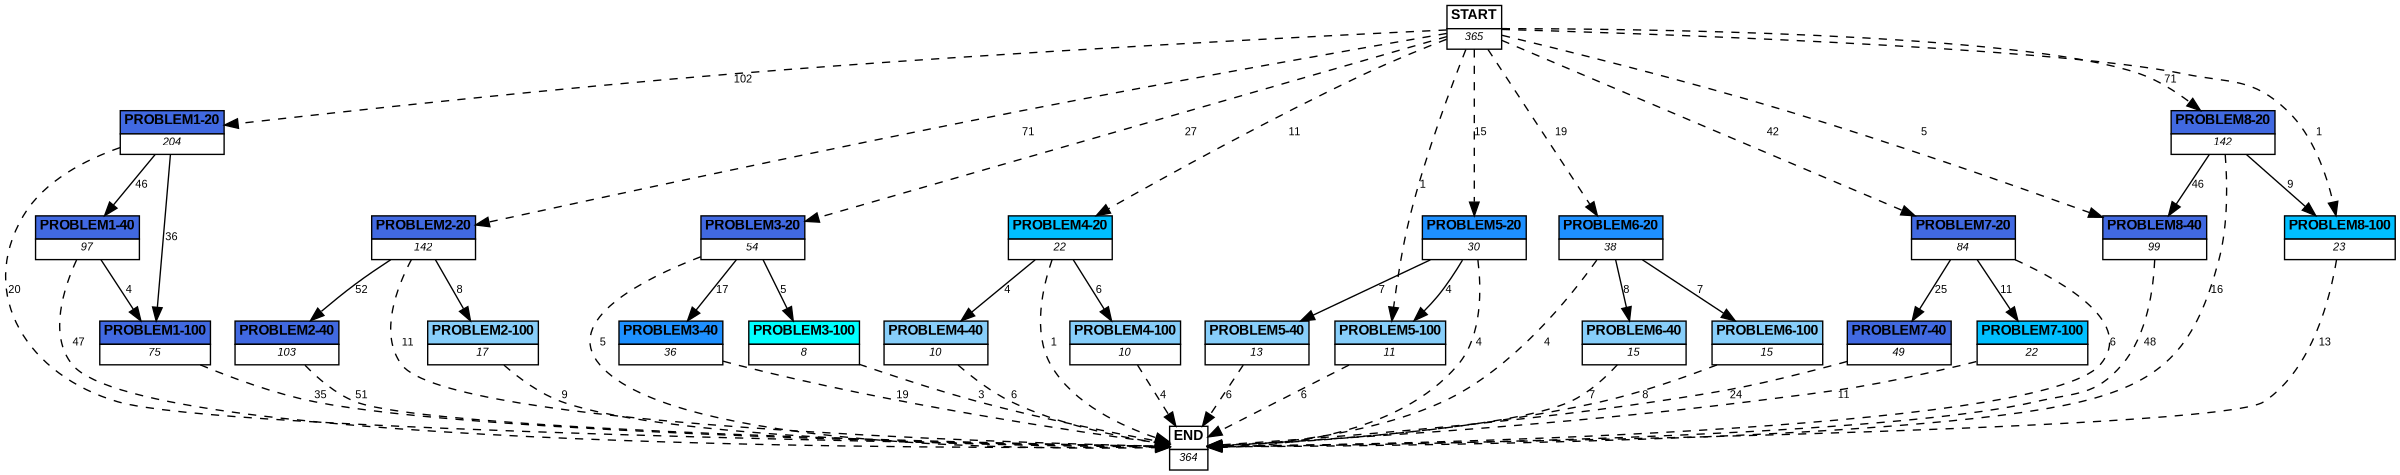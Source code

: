 digraph graphname {
	dpi = 150
	size="16,11!";
	margin = 0;
"PROBLEM1-20" [shape=plain, label=<<table border="0" cellborder="1" cellspacing="0"><tr><td bgcolor="royalblue"><FONT face="Arial" POINT-SIZE="10"><b>PROBLEM1-20</b></FONT></td></tr><tr><td bgcolor="white"><FONT face="Arial" POINT-SIZE="8"><i>204</i></FONT></td></tr></table>>]
"PROBLEM1-40" [shape=plain, label=<<table border="0" cellborder="1" cellspacing="0"><tr><td bgcolor="royalblue"><FONT face="Arial" POINT-SIZE="10"><b>PROBLEM1-40</b></FONT></td></tr><tr><td bgcolor="white"><FONT face="Arial" POINT-SIZE="8"><i>97</i></FONT></td></tr></table>>]
"PROBLEM1-100" [shape=plain, label=<<table border="0" cellborder="1" cellspacing="0"><tr><td bgcolor="royalblue"><FONT face="Arial" POINT-SIZE="10"><b>PROBLEM1-100</b></FONT></td></tr><tr><td bgcolor="white"><FONT face="Arial" POINT-SIZE="8"><i>75</i></FONT></td></tr></table>>]
"PROBLEM2-20" [shape=plain, label=<<table border="0" cellborder="1" cellspacing="0"><tr><td bgcolor="royalblue"><FONT face="Arial" POINT-SIZE="10"><b>PROBLEM2-20</b></FONT></td></tr><tr><td bgcolor="white"><FONT face="Arial" POINT-SIZE="8"><i>142</i></FONT></td></tr></table>>]
"PROBLEM2-40" [shape=plain, label=<<table border="0" cellborder="1" cellspacing="0"><tr><td bgcolor="royalblue"><FONT face="Arial" POINT-SIZE="10"><b>PROBLEM2-40</b></FONT></td></tr><tr><td bgcolor="white"><FONT face="Arial" POINT-SIZE="8"><i>103</i></FONT></td></tr></table>>]
"PROBLEM3-20" [shape=plain, label=<<table border="0" cellborder="1" cellspacing="0"><tr><td bgcolor="royalblue"><FONT face="Arial" POINT-SIZE="10"><b>PROBLEM3-20</b></FONT></td></tr><tr><td bgcolor="white"><FONT face="Arial" POINT-SIZE="8"><i>54</i></FONT></td></tr></table>>]
"PROBLEM3-40" [shape=plain, label=<<table border="0" cellborder="1" cellspacing="0"><tr><td bgcolor="dodgerblue"><FONT face="Arial" POINT-SIZE="10"><b>PROBLEM3-40</b></FONT></td></tr><tr><td bgcolor="white"><FONT face="Arial" POINT-SIZE="8"><i>36</i></FONT></td></tr></table>>]
"PROBLEM3-100" [shape=plain, label=<<table border="0" cellborder="1" cellspacing="0"><tr><td bgcolor="aqua"><FONT face="Arial" POINT-SIZE="10"><b>PROBLEM3-100</b></FONT></td></tr><tr><td bgcolor="white"><FONT face="Arial" POINT-SIZE="8"><i>8</i></FONT></td></tr></table>>]
"PROBLEM2-100" [shape=plain, label=<<table border="0" cellborder="1" cellspacing="0"><tr><td bgcolor="lightskyblue"><FONT face="Arial" POINT-SIZE="10"><b>PROBLEM2-100</b></FONT></td></tr><tr><td bgcolor="white"><FONT face="Arial" POINT-SIZE="8"><i>17</i></FONT></td></tr></table>>]
"PROBLEM4-20" [shape=plain, label=<<table border="0" cellborder="1" cellspacing="0"><tr><td bgcolor="deepskyblue"><FONT face="Arial" POINT-SIZE="10"><b>PROBLEM4-20</b></FONT></td></tr><tr><td bgcolor="white"><FONT face="Arial" POINT-SIZE="8"><i>22</i></FONT></td></tr></table>>]
"PROBLEM4-40" [shape=plain, label=<<table border="0" cellborder="1" cellspacing="0"><tr><td bgcolor="lightskyblue"><FONT face="Arial" POINT-SIZE="10"><b>PROBLEM4-40</b></FONT></td></tr><tr><td bgcolor="white"><FONT face="Arial" POINT-SIZE="8"><i>10</i></FONT></td></tr></table>>]
"PROBLEM5-20" [shape=plain, label=<<table border="0" cellborder="1" cellspacing="0"><tr><td bgcolor="dodgerblue"><FONT face="Arial" POINT-SIZE="10"><b>PROBLEM5-20</b></FONT></td></tr><tr><td bgcolor="white"><FONT face="Arial" POINT-SIZE="8"><i>30</i></FONT></td></tr></table>>]
"PROBLEM5-100" [shape=plain, label=<<table border="0" cellborder="1" cellspacing="0"><tr><td bgcolor="lightskyblue"><FONT face="Arial" POINT-SIZE="10"><b>PROBLEM5-100</b></FONT></td></tr><tr><td bgcolor="white"><FONT face="Arial" POINT-SIZE="8"><i>11</i></FONT></td></tr></table>>]
"PROBLEM4-100" [shape=plain, label=<<table border="0" cellborder="1" cellspacing="0"><tr><td bgcolor="lightskyblue"><FONT face="Arial" POINT-SIZE="10"><b>PROBLEM4-100</b></FONT></td></tr><tr><td bgcolor="white"><FONT face="Arial" POINT-SIZE="8"><i>10</i></FONT></td></tr></table>>]
"PROBLEM5-40" [shape=plain, label=<<table border="0" cellborder="1" cellspacing="0"><tr><td bgcolor="lightskyblue"><FONT face="Arial" POINT-SIZE="10"><b>PROBLEM5-40</b></FONT></td></tr><tr><td bgcolor="white"><FONT face="Arial" POINT-SIZE="8"><i>13</i></FONT></td></tr></table>>]
"PROBLEM6-20" [shape=plain, label=<<table border="0" cellborder="1" cellspacing="0"><tr><td bgcolor="dodgerblue"><FONT face="Arial" POINT-SIZE="10"><b>PROBLEM6-20</b></FONT></td></tr><tr><td bgcolor="white"><FONT face="Arial" POINT-SIZE="8"><i>38</i></FONT></td></tr></table>>]
"PROBLEM6-40" [shape=plain, label=<<table border="0" cellborder="1" cellspacing="0"><tr><td bgcolor="lightskyblue"><FONT face="Arial" POINT-SIZE="10"><b>PROBLEM6-40</b></FONT></td></tr><tr><td bgcolor="white"><FONT face="Arial" POINT-SIZE="8"><i>15</i></FONT></td></tr></table>>]
"PROBLEM6-100" [shape=plain, label=<<table border="0" cellborder="1" cellspacing="0"><tr><td bgcolor="lightskyblue"><FONT face="Arial" POINT-SIZE="10"><b>PROBLEM6-100</b></FONT></td></tr><tr><td bgcolor="white"><FONT face="Arial" POINT-SIZE="8"><i>15</i></FONT></td></tr></table>>]
"PROBLEM7-20" [shape=plain, label=<<table border="0" cellborder="1" cellspacing="0"><tr><td bgcolor="royalblue"><FONT face="Arial" POINT-SIZE="10"><b>PROBLEM7-20</b></FONT></td></tr><tr><td bgcolor="white"><FONT face="Arial" POINT-SIZE="8"><i>84</i></FONT></td></tr></table>>]
"PROBLEM7-40" [shape=plain, label=<<table border="0" cellborder="1" cellspacing="0"><tr><td bgcolor="royalblue"><FONT face="Arial" POINT-SIZE="10"><b>PROBLEM7-40</b></FONT></td></tr><tr><td bgcolor="white"><FONT face="Arial" POINT-SIZE="8"><i>49</i></FONT></td></tr></table>>]
"PROBLEM8-20" [shape=plain, label=<<table border="0" cellborder="1" cellspacing="0"><tr><td bgcolor="royalblue"><FONT face="Arial" POINT-SIZE="10"><b>PROBLEM8-20</b></FONT></td></tr><tr><td bgcolor="white"><FONT face="Arial" POINT-SIZE="8"><i>142</i></FONT></td></tr></table>>]
"PROBLEM8-40" [shape=plain, label=<<table border="0" cellborder="1" cellspacing="0"><tr><td bgcolor="royalblue"><FONT face="Arial" POINT-SIZE="10"><b>PROBLEM8-40</b></FONT></td></tr><tr><td bgcolor="white"><FONT face="Arial" POINT-SIZE="8"><i>99</i></FONT></td></tr></table>>]
"PROBLEM7-100" [shape=plain, label=<<table border="0" cellborder="1" cellspacing="0"><tr><td bgcolor="deepskyblue"><FONT face="Arial" POINT-SIZE="10"><b>PROBLEM7-100</b></FONT></td></tr><tr><td bgcolor="white"><FONT face="Arial" POINT-SIZE="8"><i>22</i></FONT></td></tr></table>>]
"PROBLEM8-100" [shape=plain, label=<<table border="0" cellborder="1" cellspacing="0"><tr><td bgcolor="deepskyblue"><FONT face="Arial" POINT-SIZE="10"><b>PROBLEM8-100</b></FONT></td></tr><tr><td bgcolor="white"><FONT face="Arial" POINT-SIZE="8"><i>23</i></FONT></td></tr></table>>]
"START" [shape=plain, label=<<table border="0" cellborder="1" cellspacing="0"><tr><td bgcolor="white"><FONT face="Arial" POINT-SIZE="10"><b>START</b></FONT></td></tr><tr><td bgcolor="white"><FONT face="Arial" POINT-SIZE="8"><i>365</i></FONT></td></tr></table>>]
"END" [shape=plain, label=<<table border="0" cellborder="1" cellspacing="0"><tr><td bgcolor="white"><FONT face="Arial" POINT-SIZE="10"><b>END</b></FONT></td></tr><tr><td bgcolor="white"><FONT face="Arial" POINT-SIZE="8"><i>364</i></FONT></td></tr></table>>]
"PROBLEM1-20" -> "PROBLEM1-40" [ label ="46" labelfloat=false fontname="Arial" fontsize=8]
"PROBLEM1-20" -> "PROBLEM1-100" [ label ="36" labelfloat=false fontname="Arial" fontsize=8]
"PROBLEM1-20" -> "END" [ style = dashed label ="20" labelfloat=false fontname="Arial" fontsize=8]
"PROBLEM1-40" -> "PROBLEM1-100" [ label ="4" labelfloat=false fontname="Arial" fontsize=8]
"PROBLEM1-40" -> "END" [ style = dashed label ="47" labelfloat=false fontname="Arial" fontsize=8]
"PROBLEM1-100" -> "END" [ style = dashed label ="35" labelfloat=false fontname="Arial" fontsize=8]
"PROBLEM2-20" -> "PROBLEM2-40" [ label ="52" labelfloat=false fontname="Arial" fontsize=8]
"PROBLEM2-20" -> "PROBLEM2-100" [ label ="8" labelfloat=false fontname="Arial" fontsize=8]
"PROBLEM2-20" -> "END" [ style = dashed label ="11" labelfloat=false fontname="Arial" fontsize=8]
"PROBLEM2-40" -> "END" [ style = dashed label ="51" labelfloat=false fontname="Arial" fontsize=8]
"PROBLEM3-20" -> "PROBLEM3-40" [ label ="17" labelfloat=false fontname="Arial" fontsize=8]
"PROBLEM3-20" -> "PROBLEM3-100" [ label ="5" labelfloat=false fontname="Arial" fontsize=8]
"PROBLEM3-20" -> "END" [ style = dashed label ="5" labelfloat=false fontname="Arial" fontsize=8]
"PROBLEM3-40" -> "END" [ style = dashed label ="19" labelfloat=false fontname="Arial" fontsize=8]
"PROBLEM3-100" -> "END" [ style = dashed label ="3" labelfloat=false fontname="Arial" fontsize=8]
"PROBLEM2-100" -> "END" [ style = dashed label ="9" labelfloat=false fontname="Arial" fontsize=8]
"PROBLEM4-20" -> "PROBLEM4-40" [ label ="4" labelfloat=false fontname="Arial" fontsize=8]
"PROBLEM4-20" -> "PROBLEM4-100" [ label ="6" labelfloat=false fontname="Arial" fontsize=8]
"PROBLEM4-20" -> "END" [ style = dashed label ="1" labelfloat=false fontname="Arial" fontsize=8]
"PROBLEM4-40" -> "END" [ style = dashed label ="6" labelfloat=false fontname="Arial" fontsize=8]
"PROBLEM5-20" -> "PROBLEM5-100" [ label ="4" labelfloat=false fontname="Arial" fontsize=8]
"PROBLEM5-20" -> "PROBLEM5-40" [ label ="7" labelfloat=false fontname="Arial" fontsize=8]
"PROBLEM5-20" -> "END" [ style = dashed label ="4" labelfloat=false fontname="Arial" fontsize=8]
"PROBLEM5-100" -> "END" [ style = dashed label ="6" labelfloat=false fontname="Arial" fontsize=8]
"PROBLEM4-100" -> "END" [ style = dashed label ="4" labelfloat=false fontname="Arial" fontsize=8]
"PROBLEM5-40" -> "END" [ style = dashed label ="6" labelfloat=false fontname="Arial" fontsize=8]
"PROBLEM6-20" -> "PROBLEM6-40" [ label ="8" labelfloat=false fontname="Arial" fontsize=8]
"PROBLEM6-20" -> "PROBLEM6-100" [ label ="7" labelfloat=false fontname="Arial" fontsize=8]
"PROBLEM6-20" -> "END" [ style = dashed label ="4" labelfloat=false fontname="Arial" fontsize=8]
"PROBLEM6-40" -> "END" [ style = dashed label ="7" labelfloat=false fontname="Arial" fontsize=8]
"PROBLEM6-100" -> "END" [ style = dashed label ="8" labelfloat=false fontname="Arial" fontsize=8]
"PROBLEM7-20" -> "PROBLEM7-40" [ label ="25" labelfloat=false fontname="Arial" fontsize=8]
"PROBLEM7-20" -> "PROBLEM7-100" [ label ="11" labelfloat=false fontname="Arial" fontsize=8]
"PROBLEM7-20" -> "END" [ style = dashed label ="6" labelfloat=false fontname="Arial" fontsize=8]
"PROBLEM7-40" -> "END" [ style = dashed label ="24" labelfloat=false fontname="Arial" fontsize=8]
"PROBLEM8-20" -> "PROBLEM8-40" [ label ="46" labelfloat=false fontname="Arial" fontsize=8]
"PROBLEM8-20" -> "PROBLEM8-100" [ label ="9" labelfloat=false fontname="Arial" fontsize=8]
"PROBLEM8-20" -> "END" [ style = dashed label ="16" labelfloat=false fontname="Arial" fontsize=8]
"PROBLEM8-40" -> "END" [ style = dashed label ="48" labelfloat=false fontname="Arial" fontsize=8]
"PROBLEM7-100" -> "END" [ style = dashed label ="11" labelfloat=false fontname="Arial" fontsize=8]
"PROBLEM8-100" -> "END" [ style = dashed label ="13" labelfloat=false fontname="Arial" fontsize=8]
"START" -> "PROBLEM1-20" [ style = dashed label ="102" labelfloat=false fontname="Arial" fontsize=8]
"START" -> "PROBLEM2-20" [ style = dashed label ="71" labelfloat=false fontname="Arial" fontsize=8]
"START" -> "PROBLEM3-20" [ style = dashed label ="27" labelfloat=false fontname="Arial" fontsize=8]
"START" -> "PROBLEM4-20" [ style = dashed label ="11" labelfloat=false fontname="Arial" fontsize=8]
"START" -> "PROBLEM5-20" [ style = dashed label ="15" labelfloat=false fontname="Arial" fontsize=8]
"START" -> "PROBLEM5-100" [ style = dashed label ="1" labelfloat=false fontname="Arial" fontsize=8]
"START" -> "PROBLEM6-20" [ style = dashed label ="19" labelfloat=false fontname="Arial" fontsize=8]
"START" -> "PROBLEM7-20" [ style = dashed label ="42" labelfloat=false fontname="Arial" fontsize=8]
"START" -> "PROBLEM8-20" [ style = dashed label ="71" labelfloat=false fontname="Arial" fontsize=8]
"START" -> "PROBLEM8-40" [ style = dashed label ="5" labelfloat=false fontname="Arial" fontsize=8]
"START" -> "PROBLEM8-100" [ style = dashed label ="1" labelfloat=false fontname="Arial" fontsize=8]
}